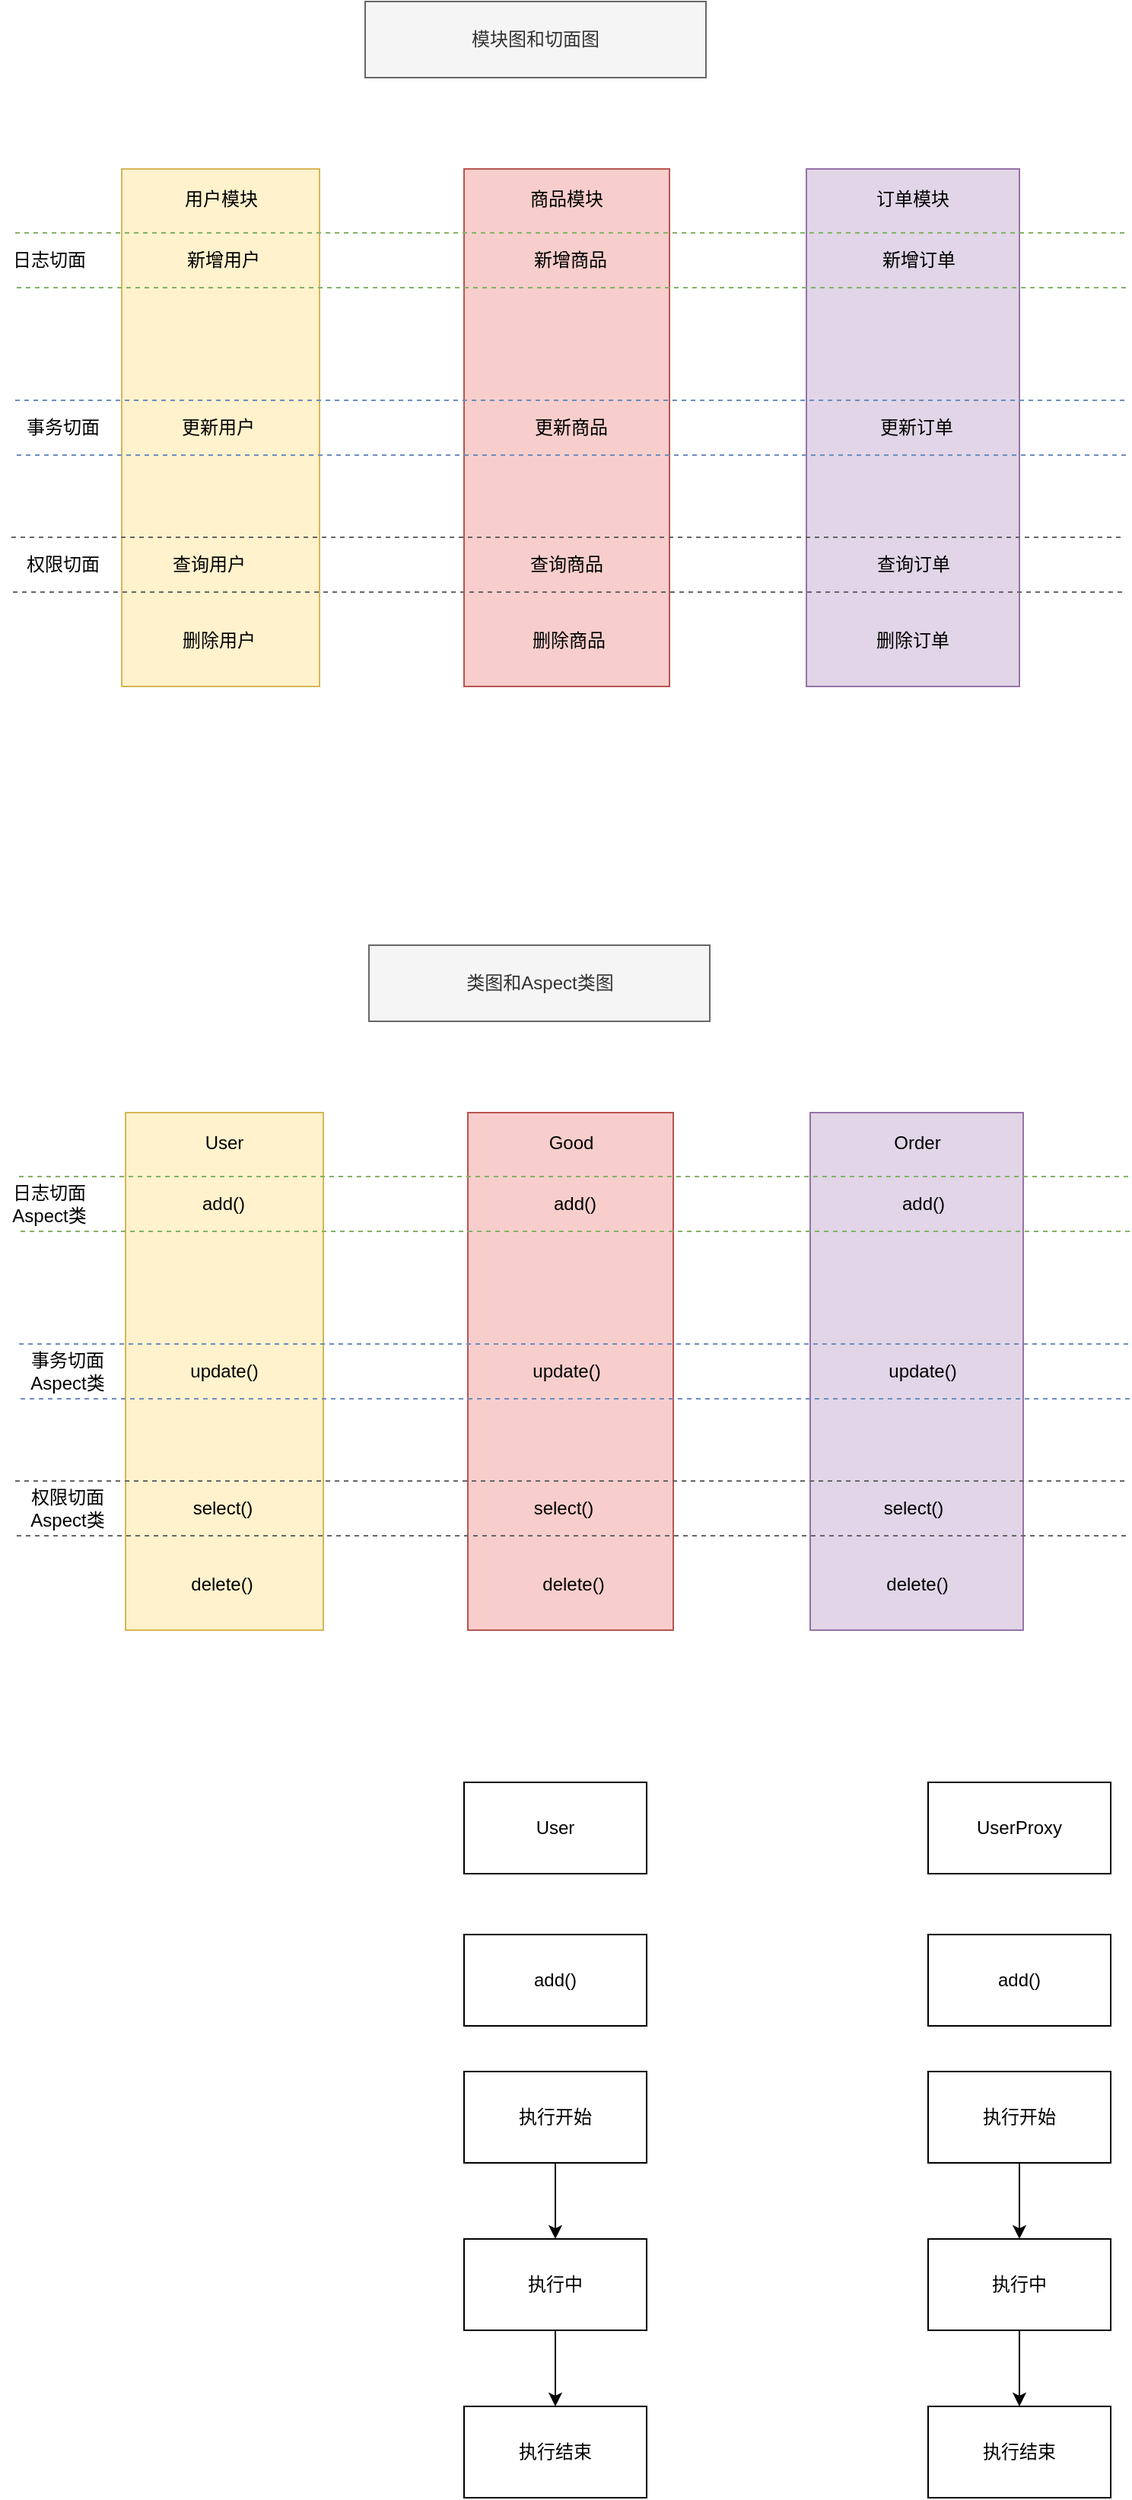 <mxfile version="12.0.0" type="github" pages="1"><diagram id="WMjZHk-J2rDugeYggTa6" name="第 1 页"><mxGraphModel dx="1408" dy="755" grid="1" gridSize="10" guides="1" tooltips="1" connect="1" arrows="1" fold="1" page="1" pageScale="1" pageWidth="827" pageHeight="1169" math="0" shadow="0"><root><mxCell id="0"/><mxCell id="1" parent="0"/><mxCell id="TY9OjG6-pqf1wftRYbp1-9" value="" style="rounded=0;whiteSpace=wrap;html=1;fillColor=#fff2cc;strokeColor=#d6b656;" vertex="1" parent="1"><mxGeometry x="160" y="140" width="130" height="340" as="geometry"/></mxCell><mxCell id="TY9OjG6-pqf1wftRYbp1-10" value="" style="rounded=0;whiteSpace=wrap;html=1;fillColor=#f8cecc;strokeColor=#b85450;" vertex="1" parent="1"><mxGeometry x="385" y="140" width="135" height="340" as="geometry"/></mxCell><mxCell id="TY9OjG6-pqf1wftRYbp1-11" value="" style="rounded=0;whiteSpace=wrap;html=1;fillColor=#e1d5e7;strokeColor=#9673a6;" vertex="1" parent="1"><mxGeometry x="610" y="140" width="140" height="340" as="geometry"/></mxCell><mxCell id="TY9OjG6-pqf1wftRYbp1-13" value="" style="shape=link;html=1;width=36;dashed=1;fillColor=#d5e8d4;strokeColor=#82b366;" edge="1" parent="1"><mxGeometry width="50" height="50" relative="1" as="geometry"><mxPoint x="90" y="200" as="sourcePoint"/><mxPoint x="820" y="200" as="targetPoint"/></mxGeometry></mxCell><mxCell id="TY9OjG6-pqf1wftRYbp1-16" value="" style="shape=link;html=1;width=36;dashed=1;fillColor=#dae8fc;strokeColor=#6c8ebf;" edge="1" parent="1"><mxGeometry width="50" height="50" relative="1" as="geometry"><mxPoint x="90" y="310" as="sourcePoint"/><mxPoint x="820" y="310" as="targetPoint"/></mxGeometry></mxCell><mxCell id="TY9OjG6-pqf1wftRYbp1-19" value="" style="shape=link;html=1;width=36;dashed=1;fillColor=#f5f5f5;strokeColor=#666666;" edge="1" parent="1"><mxGeometry width="50" height="50" relative="1" as="geometry"><mxPoint x="87.5" y="400" as="sourcePoint"/><mxPoint x="817.5" y="400" as="targetPoint"/></mxGeometry></mxCell><mxCell id="TY9OjG6-pqf1wftRYbp1-22" value="日志切面" style="text;html=1;strokeColor=none;fillColor=none;align=center;verticalAlign=middle;whiteSpace=wrap;rounded=0;dashed=1;" vertex="1" parent="1"><mxGeometry x="80" y="190" width="65" height="20" as="geometry"/></mxCell><mxCell id="TY9OjG6-pqf1wftRYbp1-24" value="事务切面" style="text;html=1;strokeColor=none;fillColor=none;align=center;verticalAlign=middle;whiteSpace=wrap;rounded=0;dashed=1;" vertex="1" parent="1"><mxGeometry x="93" y="300" width="57" height="20" as="geometry"/></mxCell><mxCell id="TY9OjG6-pqf1wftRYbp1-30" value="权限切面" style="text;html=1;strokeColor=none;fillColor=none;align=center;verticalAlign=middle;whiteSpace=wrap;rounded=0;dashed=1;" vertex="1" parent="1"><mxGeometry x="93" y="390" width="57" height="20" as="geometry"/></mxCell><mxCell id="TY9OjG6-pqf1wftRYbp1-31" value="用户模块" style="text;html=1;strokeColor=none;fillColor=none;align=center;verticalAlign=middle;whiteSpace=wrap;rounded=0;dashed=1;" vertex="1" parent="1"><mxGeometry x="197.5" y="150" width="55" height="20" as="geometry"/></mxCell><mxCell id="TY9OjG6-pqf1wftRYbp1-32" value="商品模块" style="text;html=1;strokeColor=none;fillColor=none;align=center;verticalAlign=middle;whiteSpace=wrap;rounded=0;dashed=1;" vertex="1" parent="1"><mxGeometry x="419" y="150" width="67" height="20" as="geometry"/></mxCell><mxCell id="TY9OjG6-pqf1wftRYbp1-33" value="订单模块" style="text;html=1;strokeColor=none;fillColor=none;align=center;verticalAlign=middle;whiteSpace=wrap;rounded=0;dashed=1;" vertex="1" parent="1"><mxGeometry x="650" y="150" width="60" height="20" as="geometry"/></mxCell><mxCell id="TY9OjG6-pqf1wftRYbp1-34" value="新增用户" style="text;html=1;strokeColor=none;fillColor=none;align=center;verticalAlign=middle;whiteSpace=wrap;rounded=0;dashed=1;" vertex="1" parent="1"><mxGeometry x="195.5" y="190" width="62" height="20" as="geometry"/></mxCell><mxCell id="TY9OjG6-pqf1wftRYbp1-35" value="更新用户" style="text;html=1;strokeColor=none;fillColor=none;align=center;verticalAlign=middle;whiteSpace=wrap;rounded=0;dashed=1;" vertex="1" parent="1"><mxGeometry x="191" y="300" width="65" height="20" as="geometry"/></mxCell><mxCell id="TY9OjG6-pqf1wftRYbp1-36" value="查询用户" style="text;html=1;strokeColor=none;fillColor=none;align=center;verticalAlign=middle;whiteSpace=wrap;rounded=0;dashed=1;" vertex="1" parent="1"><mxGeometry x="191" y="390" width="53" height="20" as="geometry"/></mxCell><mxCell id="TY9OjG6-pqf1wftRYbp1-37" value="删除用户" style="text;html=1;strokeColor=none;fillColor=none;align=center;verticalAlign=middle;whiteSpace=wrap;rounded=0;dashed=1;" vertex="1" parent="1"><mxGeometry x="182.5" y="440" width="82" height="20" as="geometry"/></mxCell><mxCell id="TY9OjG6-pqf1wftRYbp1-40" value="新增商品" style="text;html=1;strokeColor=none;fillColor=none;align=center;verticalAlign=middle;whiteSpace=wrap;rounded=0;dashed=1;" vertex="1" parent="1"><mxGeometry x="424" y="190" width="62" height="20" as="geometry"/></mxCell><mxCell id="TY9OjG6-pqf1wftRYbp1-41" value="更新商品" style="text;html=1;strokeColor=none;fillColor=none;align=center;verticalAlign=middle;whiteSpace=wrap;rounded=0;dashed=1;" vertex="1" parent="1"><mxGeometry x="422.5" y="300" width="65" height="20" as="geometry"/></mxCell><mxCell id="TY9OjG6-pqf1wftRYbp1-42" value="查询商品" style="text;html=1;strokeColor=none;fillColor=none;align=center;verticalAlign=middle;whiteSpace=wrap;rounded=0;dashed=1;" vertex="1" parent="1"><mxGeometry x="426" y="390" width="53" height="20" as="geometry"/></mxCell><mxCell id="TY9OjG6-pqf1wftRYbp1-43" value="删除商品" style="text;html=1;strokeColor=none;fillColor=none;align=center;verticalAlign=middle;whiteSpace=wrap;rounded=0;dashed=1;" vertex="1" parent="1"><mxGeometry x="413" y="440" width="82" height="20" as="geometry"/></mxCell><mxCell id="TY9OjG6-pqf1wftRYbp1-44" value="新增订单" style="text;html=1;strokeColor=none;fillColor=none;align=center;verticalAlign=middle;whiteSpace=wrap;rounded=0;dashed=1;" vertex="1" parent="1"><mxGeometry x="653" y="190" width="62" height="20" as="geometry"/></mxCell><mxCell id="TY9OjG6-pqf1wftRYbp1-45" value="更新订单" style="text;html=1;strokeColor=none;fillColor=none;align=center;verticalAlign=middle;whiteSpace=wrap;rounded=0;dashed=1;" vertex="1" parent="1"><mxGeometry x="650" y="300" width="65" height="20" as="geometry"/></mxCell><mxCell id="TY9OjG6-pqf1wftRYbp1-46" value="查询订单" style="text;html=1;strokeColor=none;fillColor=none;align=center;verticalAlign=middle;whiteSpace=wrap;rounded=0;dashed=1;" vertex="1" parent="1"><mxGeometry x="653.5" y="390" width="53" height="20" as="geometry"/></mxCell><mxCell id="TY9OjG6-pqf1wftRYbp1-47" value="删除订单" style="text;html=1;strokeColor=none;fillColor=none;align=center;verticalAlign=middle;whiteSpace=wrap;rounded=0;dashed=1;" vertex="1" parent="1"><mxGeometry x="639" y="440" width="82" height="20" as="geometry"/></mxCell><mxCell id="TY9OjG6-pqf1wftRYbp1-48" value="模块图和切面图" style="rounded=0;whiteSpace=wrap;html=1;fillColor=#f5f5f5;strokeColor=#666666;fontColor=#333333;" vertex="1" parent="1"><mxGeometry x="320" y="30" width="224" height="50" as="geometry"/></mxCell><mxCell id="TY9OjG6-pqf1wftRYbp1-49" value="" style="rounded=0;whiteSpace=wrap;html=1;fillColor=#fff2cc;strokeColor=#d6b656;" vertex="1" parent="1"><mxGeometry x="162.5" y="760" width="130" height="340" as="geometry"/></mxCell><mxCell id="TY9OjG6-pqf1wftRYbp1-50" value="" style="rounded=0;whiteSpace=wrap;html=1;fillColor=#f8cecc;strokeColor=#b85450;" vertex="1" parent="1"><mxGeometry x="387.5" y="760" width="135" height="340" as="geometry"/></mxCell><mxCell id="TY9OjG6-pqf1wftRYbp1-51" value="" style="rounded=0;whiteSpace=wrap;html=1;fillColor=#e1d5e7;strokeColor=#9673a6;" vertex="1" parent="1"><mxGeometry x="612.5" y="760" width="140" height="340" as="geometry"/></mxCell><mxCell id="TY9OjG6-pqf1wftRYbp1-52" value="" style="shape=link;html=1;width=36;dashed=1;fillColor=#d5e8d4;strokeColor=#82b366;" edge="1" parent="1"><mxGeometry width="50" height="50" relative="1" as="geometry"><mxPoint x="92.5" y="820" as="sourcePoint"/><mxPoint x="822.5" y="820" as="targetPoint"/></mxGeometry></mxCell><mxCell id="TY9OjG6-pqf1wftRYbp1-53" value="" style="shape=link;html=1;width=36;dashed=1;fillColor=#dae8fc;strokeColor=#6c8ebf;" edge="1" parent="1"><mxGeometry width="50" height="50" relative="1" as="geometry"><mxPoint x="92.5" y="930" as="sourcePoint"/><mxPoint x="822.5" y="930" as="targetPoint"/></mxGeometry></mxCell><mxCell id="TY9OjG6-pqf1wftRYbp1-54" value="" style="shape=link;html=1;width=36;dashed=1;fillColor=#f5f5f5;strokeColor=#666666;" edge="1" parent="1"><mxGeometry width="50" height="50" relative="1" as="geometry"><mxPoint x="90" y="1020" as="sourcePoint"/><mxPoint x="820" y="1020" as="targetPoint"/></mxGeometry></mxCell><mxCell id="TY9OjG6-pqf1wftRYbp1-55" value="日志切面Aspect类" style="text;html=1;strokeColor=none;fillColor=none;align=center;verticalAlign=middle;whiteSpace=wrap;rounded=0;dashed=1;" vertex="1" parent="1"><mxGeometry x="80" y="810" width="65" height="20" as="geometry"/></mxCell><mxCell id="TY9OjG6-pqf1wftRYbp1-56" value="&lt;div&gt;事务切面&lt;/div&gt;&lt;div&gt;Aspect类&lt;/div&gt;" style="text;html=1;strokeColor=none;fillColor=none;align=center;verticalAlign=middle;whiteSpace=wrap;rounded=0;dashed=1;" vertex="1" parent="1"><mxGeometry x="95.5" y="920" width="57" height="20" as="geometry"/></mxCell><mxCell id="TY9OjG6-pqf1wftRYbp1-57" value="&lt;div&gt;权限切面&lt;/div&gt;&lt;div&gt;Aspect类&lt;/div&gt;" style="text;html=1;strokeColor=none;fillColor=none;align=center;verticalAlign=middle;whiteSpace=wrap;rounded=0;dashed=1;" vertex="1" parent="1"><mxGeometry x="95.5" y="1010" width="57" height="20" as="geometry"/></mxCell><mxCell id="TY9OjG6-pqf1wftRYbp1-58" value="User" style="text;html=1;strokeColor=none;fillColor=none;align=center;verticalAlign=middle;whiteSpace=wrap;rounded=0;dashed=1;" vertex="1" parent="1"><mxGeometry x="200" y="770" width="55" height="20" as="geometry"/></mxCell><mxCell id="TY9OjG6-pqf1wftRYbp1-59" value="Good" style="text;html=1;strokeColor=none;fillColor=none;align=center;verticalAlign=middle;whiteSpace=wrap;rounded=0;dashed=1;" vertex="1" parent="1"><mxGeometry x="421.5" y="770" width="67" height="20" as="geometry"/></mxCell><mxCell id="TY9OjG6-pqf1wftRYbp1-60" value="Order" style="text;html=1;strokeColor=none;fillColor=none;align=center;verticalAlign=middle;whiteSpace=wrap;rounded=0;dashed=1;" vertex="1" parent="1"><mxGeometry x="652.5" y="770" width="60" height="20" as="geometry"/></mxCell><mxCell id="TY9OjG6-pqf1wftRYbp1-61" value="add()" style="text;html=1;strokeColor=none;fillColor=none;align=center;verticalAlign=middle;whiteSpace=wrap;rounded=0;dashed=1;" vertex="1" parent="1"><mxGeometry x="195.5" y="810" width="62" height="20" as="geometry"/></mxCell><mxCell id="TY9OjG6-pqf1wftRYbp1-62" value="update()" style="text;html=1;strokeColor=none;fillColor=none;align=center;verticalAlign=middle;whiteSpace=wrap;rounded=0;dashed=1;" vertex="1" parent="1"><mxGeometry x="195" y="920" width="65" height="20" as="geometry"/></mxCell><mxCell id="TY9OjG6-pqf1wftRYbp1-63" value="select()" style="text;html=1;strokeColor=none;fillColor=none;align=center;verticalAlign=middle;whiteSpace=wrap;rounded=0;dashed=1;" vertex="1" parent="1"><mxGeometry x="199.5" y="1010" width="53" height="20" as="geometry"/></mxCell><mxCell id="TY9OjG6-pqf1wftRYbp1-64" value="delete()" style="text;html=1;strokeColor=none;fillColor=none;align=center;verticalAlign=middle;whiteSpace=wrap;rounded=0;dashed=1;" vertex="1" parent="1"><mxGeometry x="185" y="1060" width="82" height="20" as="geometry"/></mxCell><mxCell id="TY9OjG6-pqf1wftRYbp1-65" value="add()" style="text;html=1;strokeColor=none;fillColor=none;align=center;verticalAlign=middle;whiteSpace=wrap;rounded=0;dashed=1;" vertex="1" parent="1"><mxGeometry x="426.5" y="810" width="62" height="20" as="geometry"/></mxCell><mxCell id="TY9OjG6-pqf1wftRYbp1-66" value="update()" style="text;html=1;strokeColor=none;fillColor=none;align=center;verticalAlign=middle;whiteSpace=wrap;rounded=0;dashed=1;" vertex="1" parent="1"><mxGeometry x="420" y="920" width="65" height="20" as="geometry"/></mxCell><mxCell id="TY9OjG6-pqf1wftRYbp1-67" value="select()" style="text;html=1;strokeColor=none;fillColor=none;align=center;verticalAlign=middle;whiteSpace=wrap;rounded=0;dashed=1;" vertex="1" parent="1"><mxGeometry x="423.5" y="1010" width="53" height="20" as="geometry"/></mxCell><mxCell id="TY9OjG6-pqf1wftRYbp1-68" value="delete()" style="text;html=1;strokeColor=none;fillColor=none;align=center;verticalAlign=middle;whiteSpace=wrap;rounded=0;dashed=1;" vertex="1" parent="1"><mxGeometry x="415.5" y="1060" width="82" height="20" as="geometry"/></mxCell><mxCell id="TY9OjG6-pqf1wftRYbp1-69" value="add()" style="text;html=1;strokeColor=none;fillColor=none;align=center;verticalAlign=middle;whiteSpace=wrap;rounded=0;dashed=1;" vertex="1" parent="1"><mxGeometry x="656" y="810" width="62" height="20" as="geometry"/></mxCell><mxCell id="TY9OjG6-pqf1wftRYbp1-70" value="update()" style="text;html=1;strokeColor=none;fillColor=none;align=center;verticalAlign=middle;whiteSpace=wrap;rounded=0;dashed=1;" vertex="1" parent="1"><mxGeometry x="653.5" y="920" width="65" height="20" as="geometry"/></mxCell><mxCell id="TY9OjG6-pqf1wftRYbp1-71" value="select()" style="text;html=1;strokeColor=none;fillColor=none;align=center;verticalAlign=middle;whiteSpace=wrap;rounded=0;dashed=1;" vertex="1" parent="1"><mxGeometry x="653.5" y="1010" width="53" height="20" as="geometry"/></mxCell><mxCell id="TY9OjG6-pqf1wftRYbp1-72" value="delete()" style="text;html=1;strokeColor=none;fillColor=none;align=center;verticalAlign=middle;whiteSpace=wrap;rounded=0;dashed=1;" vertex="1" parent="1"><mxGeometry x="641.5" y="1060" width="82" height="20" as="geometry"/></mxCell><mxCell id="TY9OjG6-pqf1wftRYbp1-73" value="类图和Aspect类图" style="rounded=0;whiteSpace=wrap;html=1;fillColor=#f5f5f5;strokeColor=#666666;fontColor=#333333;" vertex="1" parent="1"><mxGeometry x="322.5" y="650" width="224" height="50" as="geometry"/></mxCell><mxCell id="TY9OjG6-pqf1wftRYbp1-84" value="add()" style="rounded=0;whiteSpace=wrap;html=1;" vertex="1" parent="1"><mxGeometry x="385" y="1300" width="120" height="60" as="geometry"/></mxCell><mxCell id="TY9OjG6-pqf1wftRYbp1-88" value="" style="edgeStyle=orthogonalEdgeStyle;rounded=0;orthogonalLoop=1;jettySize=auto;html=1;" edge="1" parent="1" source="TY9OjG6-pqf1wftRYbp1-85" target="TY9OjG6-pqf1wftRYbp1-86"><mxGeometry relative="1" as="geometry"/></mxCell><mxCell id="TY9OjG6-pqf1wftRYbp1-85" value="执行开始" style="rounded=0;whiteSpace=wrap;html=1;" vertex="1" parent="1"><mxGeometry x="385" y="1390" width="120" height="60" as="geometry"/></mxCell><mxCell id="TY9OjG6-pqf1wftRYbp1-89" value="" style="edgeStyle=orthogonalEdgeStyle;rounded=0;orthogonalLoop=1;jettySize=auto;html=1;" edge="1" parent="1" source="TY9OjG6-pqf1wftRYbp1-86" target="TY9OjG6-pqf1wftRYbp1-87"><mxGeometry relative="1" as="geometry"/></mxCell><mxCell id="TY9OjG6-pqf1wftRYbp1-86" value="执行中" style="rounded=0;whiteSpace=wrap;html=1;" vertex="1" parent="1"><mxGeometry x="385" y="1500" width="120" height="60" as="geometry"/></mxCell><mxCell id="TY9OjG6-pqf1wftRYbp1-87" value="执行结束" style="rounded=0;whiteSpace=wrap;html=1;" vertex="1" parent="1"><mxGeometry x="385" y="1610" width="120" height="60" as="geometry"/></mxCell><mxCell id="TY9OjG6-pqf1wftRYbp1-90" value="User" style="rounded=0;whiteSpace=wrap;html=1;" vertex="1" parent="1"><mxGeometry x="385" y="1200" width="120" height="60" as="geometry"/></mxCell><mxCell id="TY9OjG6-pqf1wftRYbp1-98" value="add()" style="rounded=0;whiteSpace=wrap;html=1;" vertex="1" parent="1"><mxGeometry x="690" y="1300" width="120" height="60" as="geometry"/></mxCell><mxCell id="TY9OjG6-pqf1wftRYbp1-99" value="" style="edgeStyle=orthogonalEdgeStyle;rounded=0;orthogonalLoop=1;jettySize=auto;html=1;" edge="1" source="TY9OjG6-pqf1wftRYbp1-100" target="TY9OjG6-pqf1wftRYbp1-102" parent="1"><mxGeometry relative="1" as="geometry"/></mxCell><mxCell id="TY9OjG6-pqf1wftRYbp1-100" value="执行开始" style="rounded=0;whiteSpace=wrap;html=1;" vertex="1" parent="1"><mxGeometry x="690" y="1390" width="120" height="60" as="geometry"/></mxCell><mxCell id="TY9OjG6-pqf1wftRYbp1-101" value="" style="edgeStyle=orthogonalEdgeStyle;rounded=0;orthogonalLoop=1;jettySize=auto;html=1;" edge="1" source="TY9OjG6-pqf1wftRYbp1-102" target="TY9OjG6-pqf1wftRYbp1-103" parent="1"><mxGeometry relative="1" as="geometry"/></mxCell><mxCell id="TY9OjG6-pqf1wftRYbp1-102" value="执行中" style="rounded=0;whiteSpace=wrap;html=1;" vertex="1" parent="1"><mxGeometry x="690" y="1500" width="120" height="60" as="geometry"/></mxCell><mxCell id="TY9OjG6-pqf1wftRYbp1-103" value="执行结束" style="rounded=0;whiteSpace=wrap;html=1;" vertex="1" parent="1"><mxGeometry x="690" y="1610" width="120" height="60" as="geometry"/></mxCell><mxCell id="TY9OjG6-pqf1wftRYbp1-104" value="UserProxy" style="rounded=0;whiteSpace=wrap;html=1;" vertex="1" parent="1"><mxGeometry x="690" y="1200" width="120" height="60" as="geometry"/></mxCell></root></mxGraphModel></diagram></mxfile>